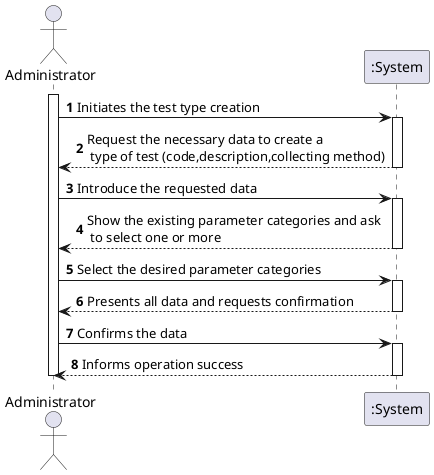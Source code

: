 @startuml
autonumber
actor "Administrator" as Adm

activate Adm
Adm -> ":System" : Initiates the test type creation
activate ":System"
":System" --> Adm : Request the necessary data to create a\n type of test (code,description,collecting method)
deactivate ":System"

Adm -> ":System" : Introduce the requested data
activate ":System"
":System" --> Adm : Show the existing parameter categories and ask\n to select one or more
deactivate ":System"

Adm -> ":System" : Select the desired parameter categories
activate ":System"
":System" --> Adm : Presents all data and requests confirmation
deactivate ":System"

Adm -> ":System" : Confirms the data
activate ":System"
":System" --> Adm : Informs operation success
deactivate ":System"

deactivate Adm

@enduml